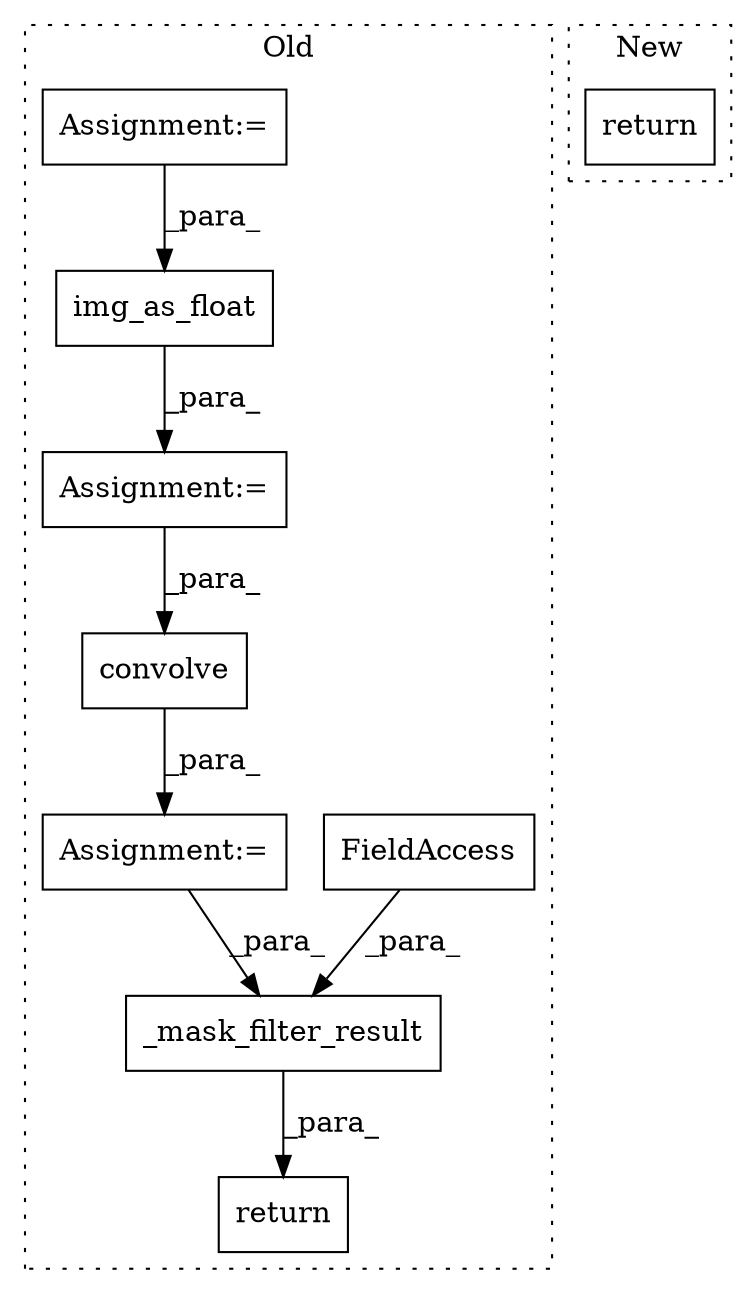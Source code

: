 digraph G {
subgraph cluster0 {
1 [label="_mask_filter_result" a="32" s="2697,2728" l="20,1" shape="box"];
3 [label="convolve" a="32" s="2653,2683" l="9,1" shape="box"];
4 [label="img_as_float" a="32" s="2621,2639" l="13,1" shape="box"];
5 [label="FieldAccess" a="22" s="2724" l="4" shape="box"];
6 [label="Assignment:=" a="7" s="2620" l="1" shape="box"];
7 [label="Assignment:=" a="7" s="2581" l="5" shape="box"];
8 [label="Assignment:=" a="7" s="2652" l="1" shape="box"];
9 [label="return" a="41" s="2690" l="7" shape="box"];
label = "Old";
style="dotted";
}
subgraph cluster1 {
2 [label="return" a="41" s="4130" l="7" shape="box"];
label = "New";
style="dotted";
}
1 -> 9 [label="_para_"];
3 -> 8 [label="_para_"];
4 -> 6 [label="_para_"];
5 -> 1 [label="_para_"];
6 -> 3 [label="_para_"];
7 -> 4 [label="_para_"];
8 -> 1 [label="_para_"];
}